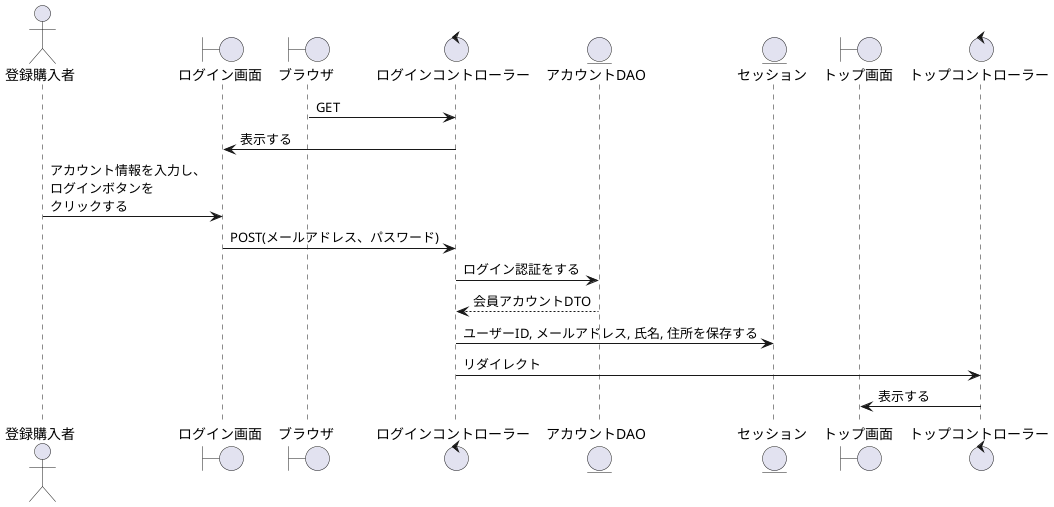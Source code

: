 @startuml ログイン

actor    "登録購入者" as act
boundary "ログイン画面" as Login
boundary "ブラウザ" as brz
control  "ログインコントローラー" as Approval_c
entity   "アカウントDAO" as Account
entity   "セッション" as sessyon
boundary "トップ画面" as Top
control  "トップコントローラー" as Completion_c

'-------------------------------------------------------------------------------------------

brz -> Approval_c : GET
Login <- Approval_c : 表示する
act -> Login : アカウント情報を入力し、\nログインボタンを\nクリックする
Login -> Approval_c : POST(メールアドレス、パスワード)
Approval_c -> Account : ログイン認証をする
Approval_c <-- Account : 会員アカウントDTO
Approval_c -> sessyon : ユーザーID, メールアドレス, 氏名, 住所を保存する
Approval_c -> Completion_c : リダイレクト
Completion_c -> Top : 表示する
@enduml